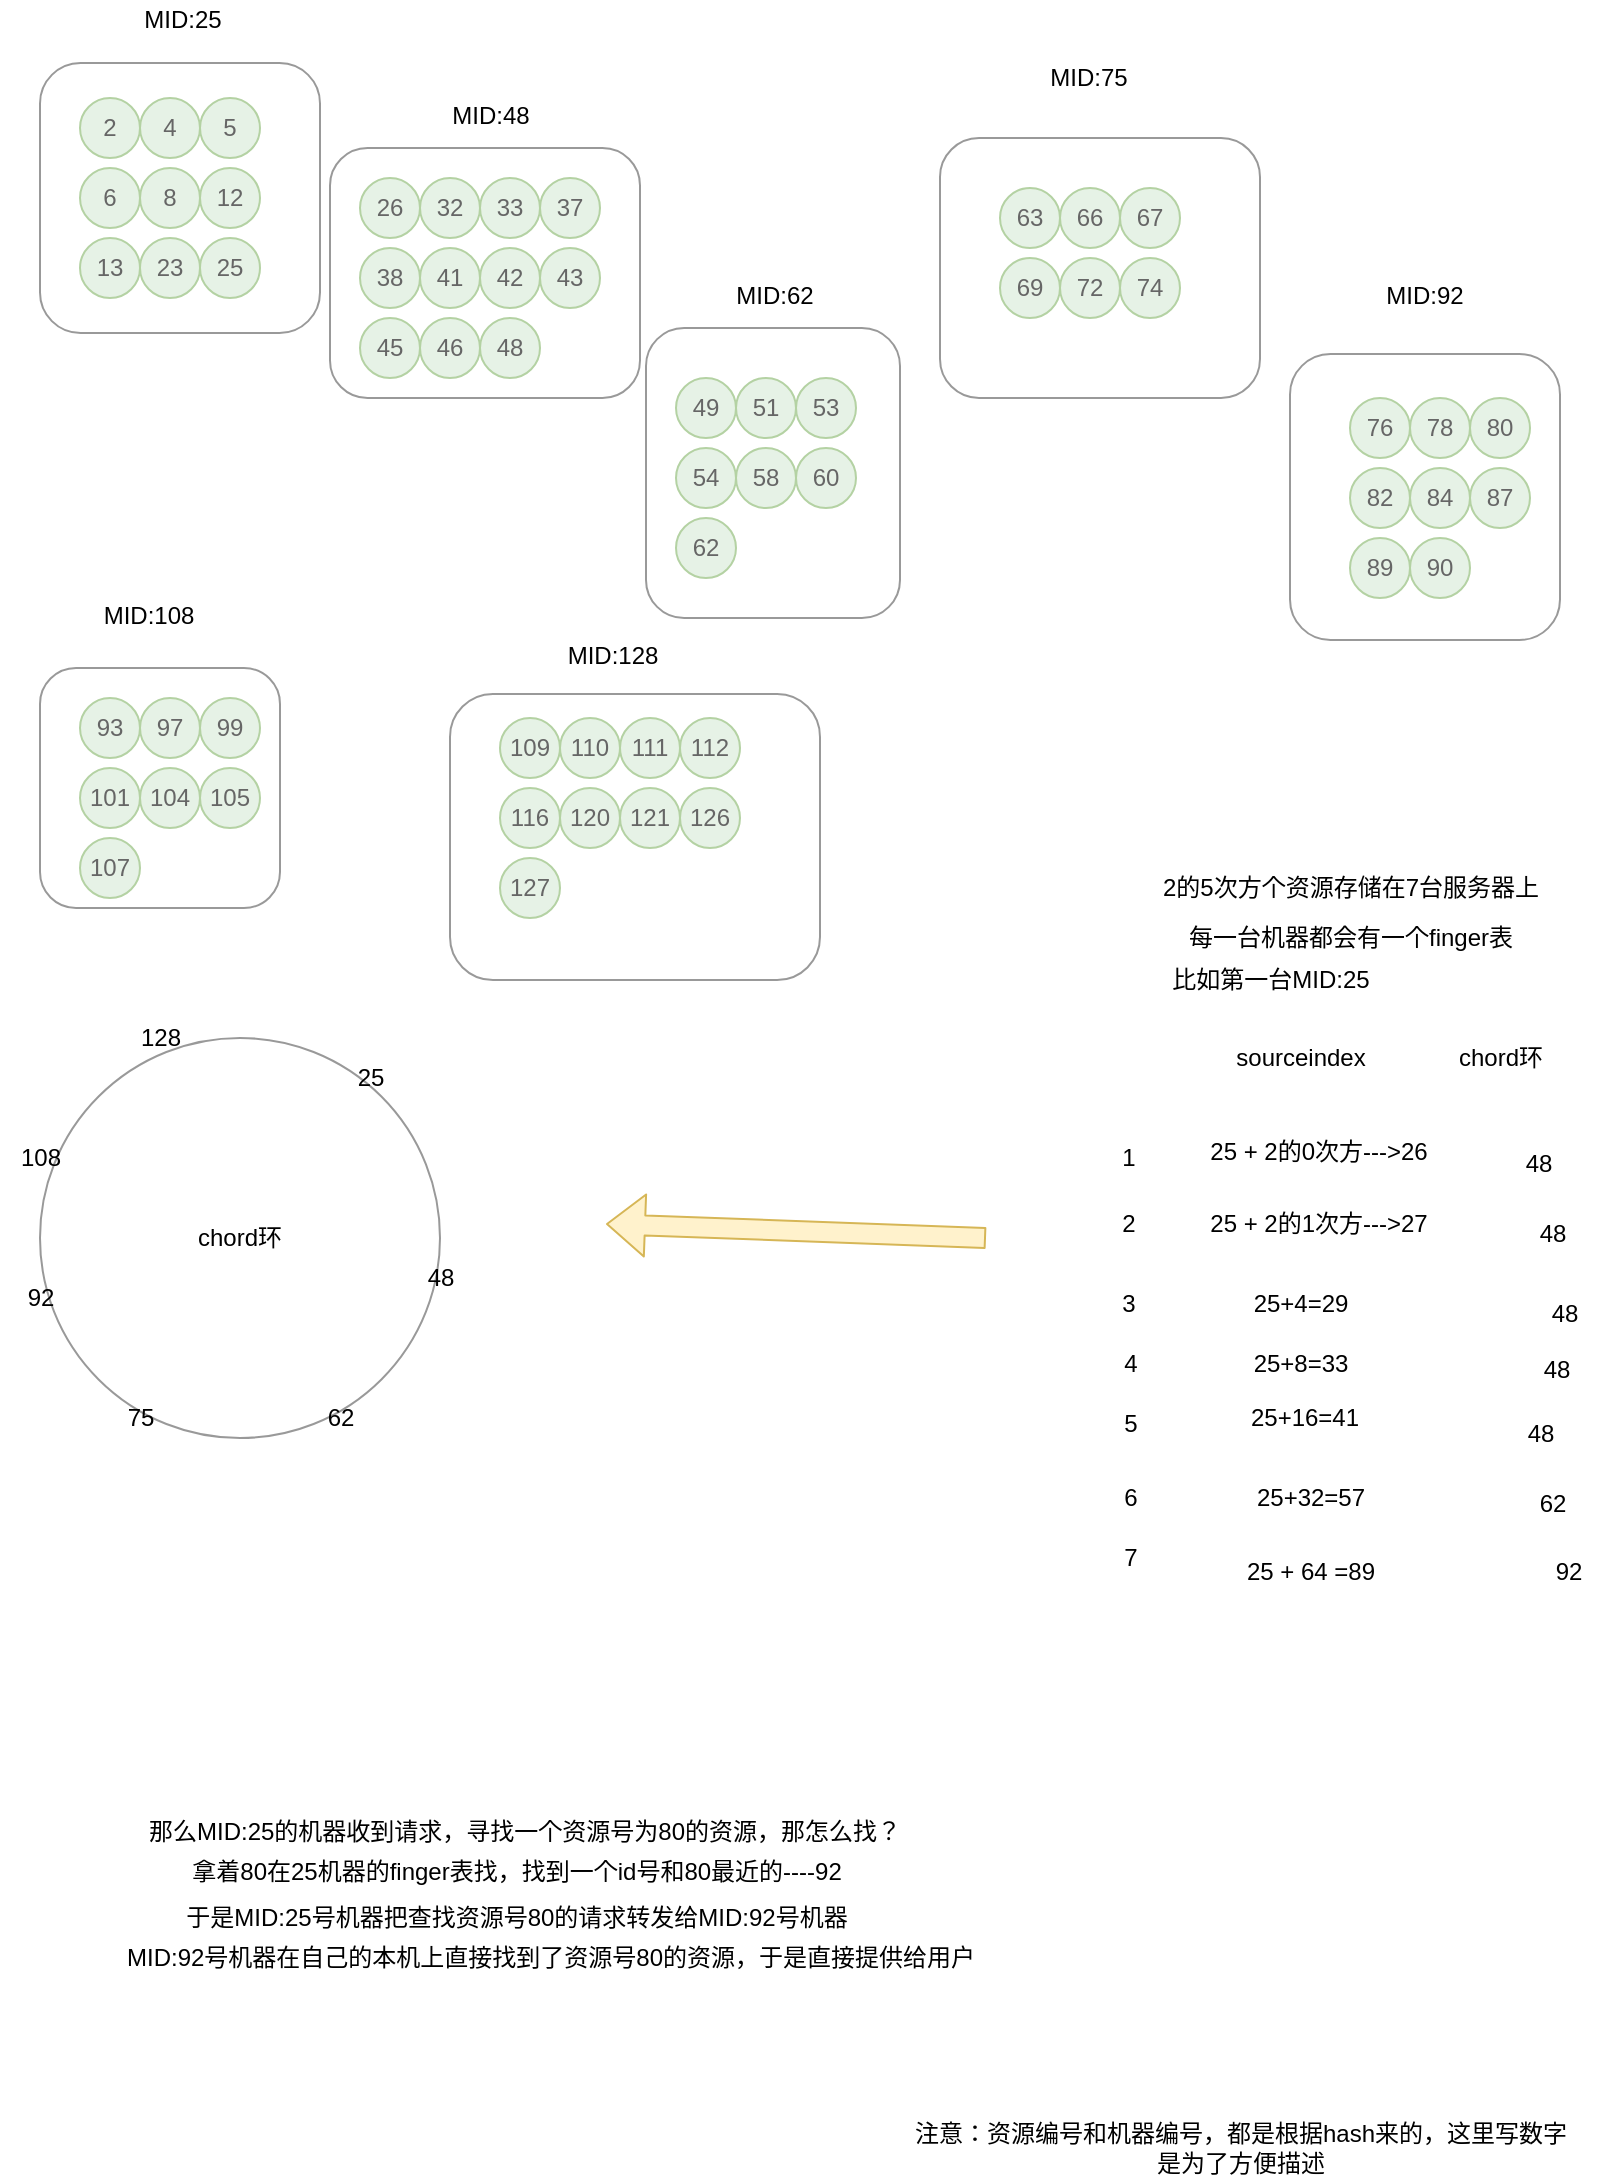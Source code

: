 <mxfile version="12.3.2" type="github" pages="1"><diagram id="e7CyxovdGuL-OpzSolwe" name="Page-1"><mxGraphModel dx="1186" dy="741" grid="1" gridSize="10" guides="1" tooltips="1" connect="1" arrows="1" fold="1" page="1" pageScale="1" pageWidth="827" pageHeight="1169" math="0" shadow="0"><root><mxCell id="0"/><mxCell id="1" parent="0"/><mxCell id="xEqm0hxADirL9PFlimb1-1" value="93" style="ellipse;whiteSpace=wrap;html=1;fillColor=#d5e8d4;strokeColor=#82b366;" vertex="1" parent="1"><mxGeometry x="70" y="370" width="30" height="30" as="geometry"/></mxCell><mxCell id="xEqm0hxADirL9PFlimb1-3" value="99" style="ellipse;whiteSpace=wrap;html=1;fillColor=#d5e8d4;strokeColor=#82b366;" vertex="1" parent="1"><mxGeometry x="130" y="370" width="30" height="30" as="geometry"/></mxCell><mxCell id="xEqm0hxADirL9PFlimb1-4" value="97" style="ellipse;whiteSpace=wrap;html=1;fillColor=#d5e8d4;strokeColor=#82b366;" vertex="1" parent="1"><mxGeometry x="100" y="370" width="30" height="30" as="geometry"/></mxCell><mxCell id="xEqm0hxADirL9PFlimb1-5" value="101" style="ellipse;whiteSpace=wrap;html=1;fillColor=#d5e8d4;strokeColor=#82b366;" vertex="1" parent="1"><mxGeometry x="70" y="405" width="30" height="30" as="geometry"/></mxCell><mxCell id="xEqm0hxADirL9PFlimb1-6" value="105" style="ellipse;whiteSpace=wrap;html=1;fillColor=#d5e8d4;strokeColor=#82b366;" vertex="1" parent="1"><mxGeometry x="130" y="405" width="30" height="30" as="geometry"/></mxCell><mxCell id="xEqm0hxADirL9PFlimb1-7" value="104" style="ellipse;whiteSpace=wrap;html=1;fillColor=#d5e8d4;strokeColor=#82b366;" vertex="1" parent="1"><mxGeometry x="100" y="405" width="30" height="30" as="geometry"/></mxCell><mxCell id="xEqm0hxADirL9PFlimb1-10" value="107" style="ellipse;whiteSpace=wrap;html=1;fillColor=#d5e8d4;strokeColor=#82b366;" vertex="1" parent="1"><mxGeometry x="70" y="440" width="30" height="30" as="geometry"/></mxCell><mxCell id="xEqm0hxADirL9PFlimb1-13" value="112" style="ellipse;whiteSpace=wrap;html=1;fillColor=#d5e8d4;strokeColor=#82b366;" vertex="1" parent="1"><mxGeometry x="370" y="380" width="30" height="30" as="geometry"/></mxCell><mxCell id="xEqm0hxADirL9PFlimb1-17" value="126" style="ellipse;whiteSpace=wrap;html=1;fillColor=#d5e8d4;strokeColor=#82b366;" vertex="1" parent="1"><mxGeometry x="370" y="415" width="30" height="30" as="geometry"/></mxCell><mxCell id="xEqm0hxADirL9PFlimb1-42" value="26" style="ellipse;whiteSpace=wrap;html=1;fillColor=#d5e8d4;strokeColor=#82b366;" vertex="1" parent="1"><mxGeometry x="210" y="110" width="30" height="30" as="geometry"/></mxCell><mxCell id="xEqm0hxADirL9PFlimb1-43" value="33" style="ellipse;whiteSpace=wrap;html=1;fillColor=#d5e8d4;strokeColor=#82b366;" vertex="1" parent="1"><mxGeometry x="270" y="110" width="30" height="30" as="geometry"/></mxCell><mxCell id="xEqm0hxADirL9PFlimb1-44" value="32" style="ellipse;whiteSpace=wrap;html=1;fillColor=#d5e8d4;strokeColor=#82b366;" vertex="1" parent="1"><mxGeometry x="240" y="110" width="30" height="30" as="geometry"/></mxCell><mxCell id="xEqm0hxADirL9PFlimb1-45" value="38" style="ellipse;whiteSpace=wrap;html=1;fillColor=#d5e8d4;strokeColor=#82b366;" vertex="1" parent="1"><mxGeometry x="210" y="145" width="30" height="30" as="geometry"/></mxCell><mxCell id="xEqm0hxADirL9PFlimb1-46" value="42" style="ellipse;whiteSpace=wrap;html=1;fillColor=#d5e8d4;strokeColor=#82b366;" vertex="1" parent="1"><mxGeometry x="270" y="145" width="30" height="30" as="geometry"/></mxCell><mxCell id="xEqm0hxADirL9PFlimb1-47" value="41" style="ellipse;whiteSpace=wrap;html=1;fillColor=#d5e8d4;strokeColor=#82b366;" vertex="1" parent="1"><mxGeometry x="240" y="145" width="30" height="30" as="geometry"/></mxCell><mxCell id="xEqm0hxADirL9PFlimb1-48" value="43" style="ellipse;whiteSpace=wrap;html=1;fillColor=#d5e8d4;strokeColor=#82b366;" vertex="1" parent="1"><mxGeometry x="300" y="145" width="30" height="30" as="geometry"/></mxCell><mxCell id="xEqm0hxADirL9PFlimb1-49" value="45" style="ellipse;whiteSpace=wrap;html=1;fillColor=#d5e8d4;strokeColor=#82b366;" vertex="1" parent="1"><mxGeometry x="210" y="180" width="30" height="30" as="geometry"/></mxCell><mxCell id="xEqm0hxADirL9PFlimb1-50" value="46" style="ellipse;whiteSpace=wrap;html=1;fillColor=#d5e8d4;strokeColor=#82b366;" vertex="1" parent="1"><mxGeometry x="240" y="180" width="30" height="30" as="geometry"/></mxCell><mxCell id="xEqm0hxADirL9PFlimb1-51" value="37" style="ellipse;whiteSpace=wrap;html=1;fillColor=#d5e8d4;strokeColor=#82b366;" vertex="1" parent="1"><mxGeometry x="300" y="110" width="30" height="30" as="geometry"/></mxCell><mxCell id="xEqm0hxADirL9PFlimb1-52" value="53" style="ellipse;whiteSpace=wrap;html=1;fillColor=#d5e8d4;strokeColor=#82b366;" vertex="1" parent="1"><mxGeometry x="428" y="210" width="30" height="30" as="geometry"/></mxCell><mxCell id="xEqm0hxADirL9PFlimb1-53" value="51" style="ellipse;whiteSpace=wrap;html=1;fillColor=#d5e8d4;strokeColor=#82b366;" vertex="1" parent="1"><mxGeometry x="398" y="210" width="30" height="30" as="geometry"/></mxCell><mxCell id="xEqm0hxADirL9PFlimb1-54" value="48" style="ellipse;whiteSpace=wrap;html=1;fillColor=#d5e8d4;strokeColor=#82b366;" vertex="1" parent="1"><mxGeometry x="270" y="180" width="30" height="30" as="geometry"/></mxCell><mxCell id="xEqm0hxADirL9PFlimb1-55" value="60" style="ellipse;whiteSpace=wrap;html=1;fillColor=#d5e8d4;strokeColor=#82b366;" vertex="1" parent="1"><mxGeometry x="428" y="245" width="30" height="30" as="geometry"/></mxCell><mxCell id="xEqm0hxADirL9PFlimb1-56" value="58" style="ellipse;whiteSpace=wrap;html=1;fillColor=#d5e8d4;strokeColor=#82b366;" vertex="1" parent="1"><mxGeometry x="398" y="245" width="30" height="30" as="geometry"/></mxCell><mxCell id="xEqm0hxADirL9PFlimb1-57" value="49" style="ellipse;whiteSpace=wrap;html=1;fillColor=#d5e8d4;strokeColor=#82b366;" vertex="1" parent="1"><mxGeometry x="368" y="210" width="30" height="30" as="geometry"/></mxCell><mxCell id="xEqm0hxADirL9PFlimb1-58" value="54" style="ellipse;whiteSpace=wrap;html=1;fillColor=#d5e8d4;strokeColor=#82b366;" vertex="1" parent="1"><mxGeometry x="368" y="245" width="30" height="30" as="geometry"/></mxCell><mxCell id="xEqm0hxADirL9PFlimb1-59" value="62" style="ellipse;whiteSpace=wrap;html=1;fillColor=#d5e8d4;strokeColor=#82b366;" vertex="1" parent="1"><mxGeometry x="368" y="280" width="30" height="30" as="geometry"/></mxCell><mxCell id="xEqm0hxADirL9PFlimb1-60" value="76" style="ellipse;whiteSpace=wrap;html=1;fillColor=#d5e8d4;strokeColor=#82b366;" vertex="1" parent="1"><mxGeometry x="705" y="220" width="30" height="30" as="geometry"/></mxCell><mxCell id="xEqm0hxADirL9PFlimb1-61" value="80" style="ellipse;whiteSpace=wrap;html=1;fillColor=#d5e8d4;strokeColor=#82b366;" vertex="1" parent="1"><mxGeometry x="765" y="220" width="30" height="30" as="geometry"/></mxCell><mxCell id="xEqm0hxADirL9PFlimb1-62" value="78" style="ellipse;whiteSpace=wrap;html=1;fillColor=#d5e8d4;strokeColor=#82b366;" vertex="1" parent="1"><mxGeometry x="735" y="220" width="30" height="30" as="geometry"/></mxCell><mxCell id="xEqm0hxADirL9PFlimb1-63" value="82" style="ellipse;whiteSpace=wrap;html=1;fillColor=#d5e8d4;strokeColor=#82b366;" vertex="1" parent="1"><mxGeometry x="705" y="255" width="30" height="30" as="geometry"/></mxCell><mxCell id="xEqm0hxADirL9PFlimb1-64" value="87" style="ellipse;whiteSpace=wrap;html=1;fillColor=#d5e8d4;strokeColor=#82b366;" vertex="1" parent="1"><mxGeometry x="765" y="255" width="30" height="30" as="geometry"/></mxCell><mxCell id="xEqm0hxADirL9PFlimb1-65" value="84" style="ellipse;whiteSpace=wrap;html=1;fillColor=#d5e8d4;strokeColor=#82b366;" vertex="1" parent="1"><mxGeometry x="735" y="255" width="30" height="30" as="geometry"/></mxCell><mxCell id="xEqm0hxADirL9PFlimb1-66" value="89" style="ellipse;whiteSpace=wrap;html=1;fillColor=#d5e8d4;strokeColor=#82b366;" vertex="1" parent="1"><mxGeometry x="705" y="290" width="30" height="30" as="geometry"/></mxCell><mxCell id="xEqm0hxADirL9PFlimb1-67" value="90" style="ellipse;whiteSpace=wrap;html=1;fillColor=#d5e8d4;strokeColor=#82b366;" vertex="1" parent="1"><mxGeometry x="735" y="290" width="30" height="30" as="geometry"/></mxCell><mxCell id="xEqm0hxADirL9PFlimb1-78" value="109" style="ellipse;whiteSpace=wrap;html=1;fillColor=#d5e8d4;strokeColor=#82b366;" vertex="1" parent="1"><mxGeometry x="280" y="380" width="30" height="30" as="geometry"/></mxCell><mxCell id="xEqm0hxADirL9PFlimb1-79" value="111" style="ellipse;whiteSpace=wrap;html=1;fillColor=#d5e8d4;strokeColor=#82b366;" vertex="1" parent="1"><mxGeometry x="340" y="380" width="30" height="30" as="geometry"/></mxCell><mxCell id="xEqm0hxADirL9PFlimb1-80" value="110" style="ellipse;whiteSpace=wrap;html=1;fillColor=#d5e8d4;strokeColor=#82b366;" vertex="1" parent="1"><mxGeometry x="310" y="380" width="30" height="30" as="geometry"/></mxCell><mxCell id="xEqm0hxADirL9PFlimb1-81" value="116" style="ellipse;whiteSpace=wrap;html=1;fillColor=#d5e8d4;strokeColor=#82b366;" vertex="1" parent="1"><mxGeometry x="280" y="415" width="30" height="30" as="geometry"/></mxCell><mxCell id="xEqm0hxADirL9PFlimb1-82" value="121" style="ellipse;whiteSpace=wrap;html=1;fillColor=#d5e8d4;strokeColor=#82b366;" vertex="1" parent="1"><mxGeometry x="340" y="415" width="30" height="30" as="geometry"/></mxCell><mxCell id="xEqm0hxADirL9PFlimb1-83" value="120" style="ellipse;whiteSpace=wrap;html=1;fillColor=#d5e8d4;strokeColor=#82b366;" vertex="1" parent="1"><mxGeometry x="310" y="415" width="30" height="30" as="geometry"/></mxCell><mxCell id="xEqm0hxADirL9PFlimb1-84" value="127" style="ellipse;whiteSpace=wrap;html=1;fillColor=#d5e8d4;strokeColor=#82b366;" vertex="1" parent="1"><mxGeometry x="280" y="450" width="30" height="30" as="geometry"/></mxCell><mxCell id="xEqm0hxADirL9PFlimb1-96" value="63" style="ellipse;whiteSpace=wrap;html=1;fillColor=#d5e8d4;strokeColor=#82b366;" vertex="1" parent="1"><mxGeometry x="530" y="115" width="30" height="30" as="geometry"/></mxCell><mxCell id="xEqm0hxADirL9PFlimb1-97" value="67" style="ellipse;whiteSpace=wrap;html=1;fillColor=#d5e8d4;strokeColor=#82b366;" vertex="1" parent="1"><mxGeometry x="590" y="115" width="30" height="30" as="geometry"/></mxCell><mxCell id="xEqm0hxADirL9PFlimb1-98" value="66" style="ellipse;whiteSpace=wrap;html=1;fillColor=#d5e8d4;strokeColor=#82b366;" vertex="1" parent="1"><mxGeometry x="560" y="115" width="30" height="30" as="geometry"/></mxCell><mxCell id="xEqm0hxADirL9PFlimb1-99" value="69" style="ellipse;whiteSpace=wrap;html=1;fillColor=#d5e8d4;strokeColor=#82b366;" vertex="1" parent="1"><mxGeometry x="530" y="150" width="30" height="30" as="geometry"/></mxCell><mxCell id="xEqm0hxADirL9PFlimb1-100" value="74" style="ellipse;whiteSpace=wrap;html=1;fillColor=#d5e8d4;strokeColor=#82b366;" vertex="1" parent="1"><mxGeometry x="590" y="150" width="30" height="30" as="geometry"/></mxCell><mxCell id="xEqm0hxADirL9PFlimb1-101" value="72" style="ellipse;whiteSpace=wrap;html=1;fillColor=#d5e8d4;strokeColor=#82b366;" vertex="1" parent="1"><mxGeometry x="560" y="150" width="30" height="30" as="geometry"/></mxCell><mxCell id="xEqm0hxADirL9PFlimb1-105" value="2" style="ellipse;whiteSpace=wrap;html=1;fillColor=#d5e8d4;strokeColor=#82b366;" vertex="1" parent="1"><mxGeometry x="70" y="70" width="30" height="30" as="geometry"/></mxCell><mxCell id="xEqm0hxADirL9PFlimb1-106" value="5" style="ellipse;whiteSpace=wrap;html=1;fillColor=#d5e8d4;strokeColor=#82b366;" vertex="1" parent="1"><mxGeometry x="130" y="70" width="30" height="30" as="geometry"/></mxCell><mxCell id="xEqm0hxADirL9PFlimb1-107" value="4" style="ellipse;whiteSpace=wrap;html=1;fillColor=#d5e8d4;strokeColor=#82b366;" vertex="1" parent="1"><mxGeometry x="100" y="70" width="30" height="30" as="geometry"/></mxCell><mxCell id="xEqm0hxADirL9PFlimb1-108" value="6" style="ellipse;whiteSpace=wrap;html=1;fillColor=#d5e8d4;strokeColor=#82b366;" vertex="1" parent="1"><mxGeometry x="70" y="105" width="30" height="30" as="geometry"/></mxCell><mxCell id="xEqm0hxADirL9PFlimb1-109" value="12" style="ellipse;whiteSpace=wrap;html=1;fillColor=#d5e8d4;strokeColor=#82b366;" vertex="1" parent="1"><mxGeometry x="130" y="105" width="30" height="30" as="geometry"/></mxCell><mxCell id="xEqm0hxADirL9PFlimb1-110" value="8" style="ellipse;whiteSpace=wrap;html=1;fillColor=#d5e8d4;strokeColor=#82b366;" vertex="1" parent="1"><mxGeometry x="100" y="105" width="30" height="30" as="geometry"/></mxCell><mxCell id="xEqm0hxADirL9PFlimb1-111" value="13" style="ellipse;whiteSpace=wrap;html=1;fillColor=#d5e8d4;strokeColor=#82b366;" vertex="1" parent="1"><mxGeometry x="70" y="140" width="30" height="30" as="geometry"/></mxCell><mxCell id="xEqm0hxADirL9PFlimb1-112" value="23" style="ellipse;whiteSpace=wrap;html=1;fillColor=#d5e8d4;strokeColor=#82b366;" vertex="1" parent="1"><mxGeometry x="100" y="140" width="30" height="30" as="geometry"/></mxCell><mxCell id="xEqm0hxADirL9PFlimb1-113" value="25" style="ellipse;whiteSpace=wrap;html=1;fillColor=#d5e8d4;strokeColor=#82b366;" vertex="1" parent="1"><mxGeometry x="130" y="140" width="30" height="30" as="geometry"/></mxCell><mxCell id="xEqm0hxADirL9PFlimb1-114" value="2的5次方个资源存储在7台服务器上" style="text;html=1;align=center;verticalAlign=middle;resizable=0;points=[];;autosize=1;" vertex="1" parent="1"><mxGeometry x="605" y="455" width="200" height="20" as="geometry"/></mxCell><mxCell id="xEqm0hxADirL9PFlimb1-115" value="" style="rounded=1;whiteSpace=wrap;html=1;opacity=40;" vertex="1" parent="1"><mxGeometry x="50" y="52.5" width="140" height="135" as="geometry"/></mxCell><mxCell id="xEqm0hxADirL9PFlimb1-116" value="" style="rounded=1;whiteSpace=wrap;html=1;opacity=40;" vertex="1" parent="1"><mxGeometry x="50" y="355" width="120" height="120" as="geometry"/></mxCell><mxCell id="xEqm0hxADirL9PFlimb1-117" value="" style="rounded=1;whiteSpace=wrap;html=1;opacity=40;" vertex="1" parent="1"><mxGeometry x="195" y="95" width="155" height="125" as="geometry"/></mxCell><mxCell id="xEqm0hxADirL9PFlimb1-118" value="" style="rounded=1;whiteSpace=wrap;html=1;opacity=40;" vertex="1" parent="1"><mxGeometry x="353" y="185" width="127" height="145" as="geometry"/></mxCell><mxCell id="xEqm0hxADirL9PFlimb1-119" value="" style="rounded=1;whiteSpace=wrap;html=1;opacity=40;" vertex="1" parent="1"><mxGeometry x="500" y="90" width="160" height="130" as="geometry"/></mxCell><mxCell id="xEqm0hxADirL9PFlimb1-120" value="" style="rounded=1;whiteSpace=wrap;html=1;opacity=40;" vertex="1" parent="1"><mxGeometry x="675" y="198" width="135" height="143" as="geometry"/></mxCell><mxCell id="xEqm0hxADirL9PFlimb1-121" value="" style="rounded=1;whiteSpace=wrap;html=1;opacity=40;" vertex="1" parent="1"><mxGeometry x="255" y="368" width="185" height="143" as="geometry"/></mxCell><mxCell id="xEqm0hxADirL9PFlimb1-122" value="MID:25" style="text;html=1;align=center;verticalAlign=middle;resizable=0;points=[];;autosize=1;" vertex="1" parent="1"><mxGeometry x="96" y="21" width="50" height="20" as="geometry"/></mxCell><mxCell id="xEqm0hxADirL9PFlimb1-123" value="MID:48" style="text;html=1;align=center;verticalAlign=middle;resizable=0;points=[];;autosize=1;" vertex="1" parent="1"><mxGeometry x="250" y="69" width="50" height="20" as="geometry"/></mxCell><mxCell id="xEqm0hxADirL9PFlimb1-124" value="MID:62" style="text;html=1;align=center;verticalAlign=middle;resizable=0;points=[];;autosize=1;" vertex="1" parent="1"><mxGeometry x="392" y="159" width="50" height="20" as="geometry"/></mxCell><mxCell id="xEqm0hxADirL9PFlimb1-125" value="MID:75" style="text;html=1;align=center;verticalAlign=middle;resizable=0;points=[];;autosize=1;" vertex="1" parent="1"><mxGeometry x="549" y="50" width="50" height="20" as="geometry"/></mxCell><mxCell id="xEqm0hxADirL9PFlimb1-126" value="MID:92" style="text;html=1;align=center;verticalAlign=middle;resizable=0;points=[];;autosize=1;" vertex="1" parent="1"><mxGeometry x="717" y="159" width="50" height="20" as="geometry"/></mxCell><mxCell id="xEqm0hxADirL9PFlimb1-127" value="MID:108" style="text;html=1;align=center;verticalAlign=middle;resizable=0;points=[];;autosize=1;" vertex="1" parent="1"><mxGeometry x="74" y="319" width="60" height="20" as="geometry"/></mxCell><mxCell id="xEqm0hxADirL9PFlimb1-128" value="MID:128" style="text;html=1;align=center;verticalAlign=middle;resizable=0;points=[];;autosize=1;" vertex="1" parent="1"><mxGeometry x="306" y="339" width="60" height="20" as="geometry"/></mxCell><mxCell id="xEqm0hxADirL9PFlimb1-134" value="每一台机器都会有一个finger表" style="text;html=1;align=center;verticalAlign=middle;resizable=0;points=[];;autosize=1;" vertex="1" parent="1"><mxGeometry x="615" y="480" width="180" height="20" as="geometry"/></mxCell><mxCell id="xEqm0hxADirL9PFlimb1-135" value="比如第一台MID:25" style="text;html=1;align=center;verticalAlign=middle;resizable=0;points=[];;autosize=1;" vertex="1" parent="1"><mxGeometry x="610" y="501" width="110" height="20" as="geometry"/></mxCell><mxCell id="xEqm0hxADirL9PFlimb1-137" value="chord环" style="ellipse;whiteSpace=wrap;html=1;opacity=40;" vertex="1" parent="1"><mxGeometry x="50" y="540" width="200" height="200" as="geometry"/></mxCell><mxCell id="xEqm0hxADirL9PFlimb1-138" value="25" style="text;html=1;align=center;verticalAlign=middle;resizable=0;points=[];;autosize=1;" vertex="1" parent="1"><mxGeometry x="200" y="550" width="30" height="20" as="geometry"/></mxCell><mxCell id="xEqm0hxADirL9PFlimb1-139" value="48" style="text;html=1;align=center;verticalAlign=middle;resizable=0;points=[];;autosize=1;" vertex="1" parent="1"><mxGeometry x="235" y="650" width="30" height="20" as="geometry"/></mxCell><mxCell id="xEqm0hxADirL9PFlimb1-140" value="62" style="text;html=1;align=center;verticalAlign=middle;resizable=0;points=[];;autosize=1;" vertex="1" parent="1"><mxGeometry x="185" y="720" width="30" height="20" as="geometry"/></mxCell><mxCell id="xEqm0hxADirL9PFlimb1-141" value="75" style="text;html=1;align=center;verticalAlign=middle;resizable=0;points=[];;autosize=1;" vertex="1" parent="1"><mxGeometry x="85" y="720" width="30" height="20" as="geometry"/></mxCell><mxCell id="xEqm0hxADirL9PFlimb1-142" value="92" style="text;html=1;align=center;verticalAlign=middle;resizable=0;points=[];;autosize=1;" vertex="1" parent="1"><mxGeometry x="35" y="660" width="30" height="20" as="geometry"/></mxCell><mxCell id="xEqm0hxADirL9PFlimb1-143" value="108" style="text;html=1;align=center;verticalAlign=middle;resizable=0;points=[];;autosize=1;" vertex="1" parent="1"><mxGeometry x="30" y="590" width="40" height="20" as="geometry"/></mxCell><mxCell id="xEqm0hxADirL9PFlimb1-144" value="128" style="text;html=1;align=center;verticalAlign=middle;resizable=0;points=[];;autosize=1;" vertex="1" parent="1"><mxGeometry x="90" y="530" width="40" height="20" as="geometry"/></mxCell><mxCell id="xEqm0hxADirL9PFlimb1-146" value="1" style="text;html=1;align=center;verticalAlign=middle;resizable=0;points=[];;autosize=1;" vertex="1" parent="1"><mxGeometry x="584" y="590" width="20" height="20" as="geometry"/></mxCell><mxCell id="xEqm0hxADirL9PFlimb1-147" value="2" style="text;html=1;align=center;verticalAlign=middle;resizable=0;points=[];;autosize=1;" vertex="1" parent="1"><mxGeometry x="584" y="623" width="20" height="20" as="geometry"/></mxCell><mxCell id="xEqm0hxADirL9PFlimb1-148" value="3" style="text;html=1;align=center;verticalAlign=middle;resizable=0;points=[];;autosize=1;" vertex="1" parent="1"><mxGeometry x="584" y="663" width="20" height="20" as="geometry"/></mxCell><mxCell id="xEqm0hxADirL9PFlimb1-149" value="4" style="text;html=1;align=center;verticalAlign=middle;resizable=0;points=[];;autosize=1;" vertex="1" parent="1"><mxGeometry x="585" y="693" width="20" height="20" as="geometry"/></mxCell><mxCell id="xEqm0hxADirL9PFlimb1-150" value="5" style="text;html=1;align=center;verticalAlign=middle;resizable=0;points=[];;autosize=1;" vertex="1" parent="1"><mxGeometry x="585" y="723" width="20" height="20" as="geometry"/></mxCell><mxCell id="xEqm0hxADirL9PFlimb1-151" value="sourceindex" style="text;html=1;align=center;verticalAlign=middle;resizable=0;points=[];;autosize=1;" vertex="1" parent="1"><mxGeometry x="640" y="540" width="80" height="20" as="geometry"/></mxCell><mxCell id="xEqm0hxADirL9PFlimb1-152" value="25 + 2的0次方---&amp;gt;26" style="text;html=1;align=center;verticalAlign=middle;resizable=0;points=[];;autosize=1;" vertex="1" parent="1"><mxGeometry x="629" y="587" width="120" height="20" as="geometry"/></mxCell><mxCell id="xEqm0hxADirL9PFlimb1-153" value="25 + 2的1次方---&amp;gt;27" style="text;html=1;align=center;verticalAlign=middle;resizable=0;points=[];;autosize=1;" vertex="1" parent="1"><mxGeometry x="629" y="623" width="120" height="20" as="geometry"/></mxCell><mxCell id="xEqm0hxADirL9PFlimb1-154" value="25+4=29" style="text;html=1;align=center;verticalAlign=middle;resizable=0;points=[];;autosize=1;" vertex="1" parent="1"><mxGeometry x="650" y="663" width="60" height="20" as="geometry"/></mxCell><mxCell id="xEqm0hxADirL9PFlimb1-155" value="25+8=33" style="text;html=1;align=center;verticalAlign=middle;resizable=0;points=[];;autosize=1;" vertex="1" parent="1"><mxGeometry x="650" y="693" width="60" height="20" as="geometry"/></mxCell><mxCell id="xEqm0hxADirL9PFlimb1-156" value="25+16=41" style="text;html=1;align=center;verticalAlign=middle;resizable=0;points=[];;autosize=1;" vertex="1" parent="1"><mxGeometry x="647" y="720" width="70" height="20" as="geometry"/></mxCell><mxCell id="xEqm0hxADirL9PFlimb1-157" value="25+32=57" style="text;html=1;align=center;verticalAlign=middle;resizable=0;points=[];;autosize=1;" vertex="1" parent="1"><mxGeometry x="650" y="760" width="70" height="20" as="geometry"/></mxCell><mxCell id="xEqm0hxADirL9PFlimb1-158" value="6" style="text;html=1;align=center;verticalAlign=middle;resizable=0;points=[];;autosize=1;" vertex="1" parent="1"><mxGeometry x="585" y="760" width="20" height="20" as="geometry"/></mxCell><mxCell id="xEqm0hxADirL9PFlimb1-159" value="7" style="text;html=1;align=center;verticalAlign=middle;resizable=0;points=[];;autosize=1;" vertex="1" parent="1"><mxGeometry x="585" y="790" width="20" height="20" as="geometry"/></mxCell><mxCell id="xEqm0hxADirL9PFlimb1-162" value="25 + 64 =89" style="text;html=1;align=center;verticalAlign=middle;resizable=0;points=[];;autosize=1;" vertex="1" parent="1"><mxGeometry x="645" y="797" width="80" height="20" as="geometry"/></mxCell><mxCell id="xEqm0hxADirL9PFlimb1-164" value="chord环" style="text;html=1;align=center;verticalAlign=middle;resizable=0;points=[];;autosize=1;" vertex="1" parent="1"><mxGeometry x="750" y="540" width="60" height="20" as="geometry"/></mxCell><mxCell id="xEqm0hxADirL9PFlimb1-165" value="48" style="text;html=1;align=center;verticalAlign=middle;resizable=0;points=[];;autosize=1;" vertex="1" parent="1"><mxGeometry x="784" y="593" width="30" height="20" as="geometry"/></mxCell><mxCell id="xEqm0hxADirL9PFlimb1-166" value="48" style="text;html=1;align=center;verticalAlign=middle;resizable=0;points=[];;autosize=1;" vertex="1" parent="1"><mxGeometry x="791" y="628" width="30" height="20" as="geometry"/></mxCell><mxCell id="xEqm0hxADirL9PFlimb1-167" value="48" style="text;html=1;align=center;verticalAlign=middle;resizable=0;points=[];;autosize=1;" vertex="1" parent="1"><mxGeometry x="797" y="668" width="30" height="20" as="geometry"/></mxCell><mxCell id="xEqm0hxADirL9PFlimb1-168" value="48" style="text;html=1;align=center;verticalAlign=middle;resizable=0;points=[];;autosize=1;" vertex="1" parent="1"><mxGeometry x="793" y="696" width="30" height="20" as="geometry"/></mxCell><mxCell id="xEqm0hxADirL9PFlimb1-169" value="48" style="text;html=1;align=center;verticalAlign=middle;resizable=0;points=[];;autosize=1;" vertex="1" parent="1"><mxGeometry x="785" y="728" width="30" height="20" as="geometry"/></mxCell><mxCell id="xEqm0hxADirL9PFlimb1-170" value="62" style="text;html=1;align=center;verticalAlign=middle;resizable=0;points=[];;autosize=1;" vertex="1" parent="1"><mxGeometry x="791" y="763" width="30" height="20" as="geometry"/></mxCell><mxCell id="xEqm0hxADirL9PFlimb1-171" value="92" style="text;html=1;align=center;verticalAlign=middle;resizable=0;points=[];;autosize=1;" vertex="1" parent="1"><mxGeometry x="799" y="797" width="30" height="20" as="geometry"/></mxCell><mxCell id="xEqm0hxADirL9PFlimb1-172" value="" style="shape=flexArrow;endArrow=classic;html=1;fillColor=#fff2cc;strokeColor=#d6b656;" edge="1" parent="1"><mxGeometry width="50" height="50" relative="1" as="geometry"><mxPoint x="523" y="640" as="sourcePoint"/><mxPoint x="333" y="633" as="targetPoint"/></mxGeometry></mxCell><mxCell id="xEqm0hxADirL9PFlimb1-173" value="那么MID:25的机器收到请求，寻找一个资源号为80的资源，那怎么找？" style="text;html=1;align=center;verticalAlign=middle;resizable=0;points=[];;autosize=1;" vertex="1" parent="1"><mxGeometry x="97" y="927" width="390" height="20" as="geometry"/></mxCell><mxCell id="xEqm0hxADirL9PFlimb1-174" value="拿着80在25机器的finger表找，找到一个id号和80最近的----92" style="text;html=1;align=center;verticalAlign=middle;resizable=0;points=[];;autosize=1;" vertex="1" parent="1"><mxGeometry x="118" y="947" width="340" height="20" as="geometry"/></mxCell><mxCell id="xEqm0hxADirL9PFlimb1-175" value="于是MID:25号机器把查找资源号80的请求转发给MID:92号机器" style="text;html=1;align=center;verticalAlign=middle;resizable=0;points=[];;autosize=1;" vertex="1" parent="1"><mxGeometry x="113" y="970" width="350" height="20" as="geometry"/></mxCell><mxCell id="xEqm0hxADirL9PFlimb1-176" value="MID:92号机器在自己的本机上直接找到了资源号80的资源，于是直接提供给用户" style="text;html=1;align=center;verticalAlign=middle;resizable=0;points=[];;autosize=1;" vertex="1" parent="1"><mxGeometry x="85" y="990" width="440" height="20" as="geometry"/></mxCell><mxCell id="xEqm0hxADirL9PFlimb1-177" value="注意：资源编号和机器编号，都是根据hash来的，这里写数字&lt;br&gt;是为了方便描述" style="text;html=1;align=center;verticalAlign=middle;resizable=0;points=[];;autosize=1;" vertex="1" parent="1"><mxGeometry x="480" y="1080" width="340" height="30" as="geometry"/></mxCell></root></mxGraphModel></diagram></mxfile>